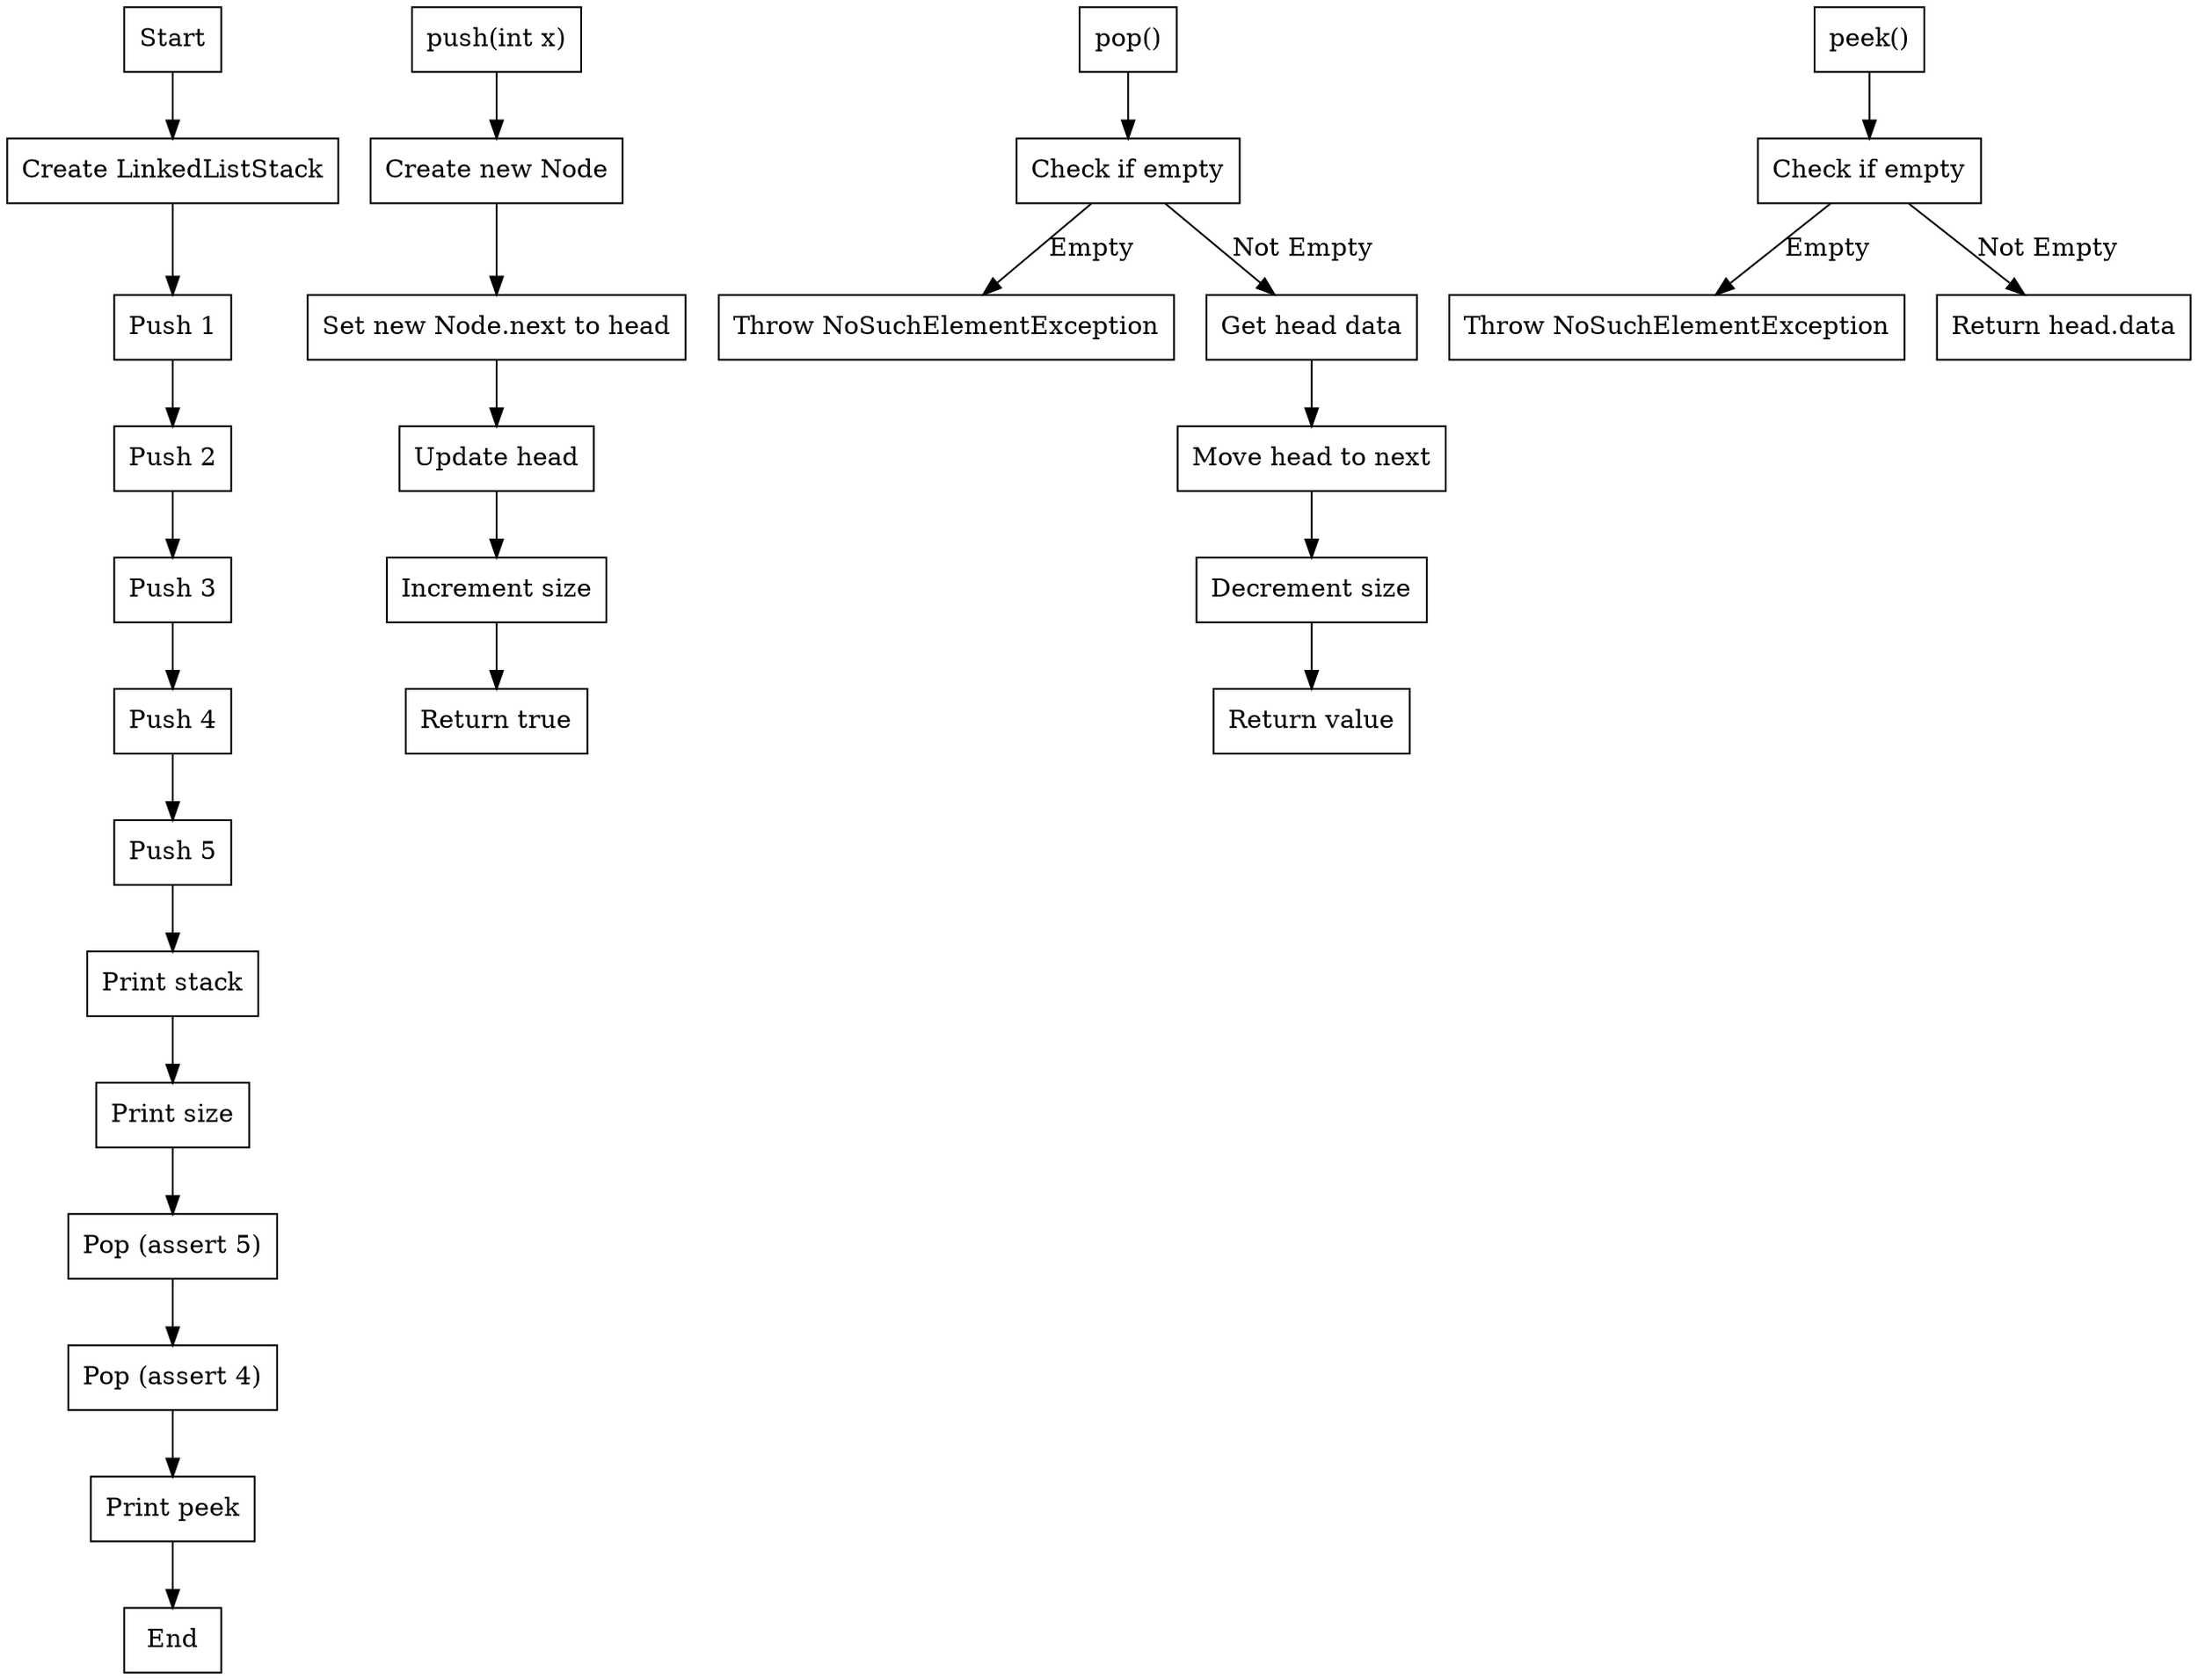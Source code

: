 digraph StackOfLinkedList {
    node [shape=box];
    
    // Main method
    start [label="Start"];
    create_stack [label="Create LinkedListStack"];
    push_1 [label="Push 1"];
    push_2 [label="Push 2"];
    push_3 [label="Push 3"];
    push_4 [label="Push 4"];
    push_5 [label="Push 5"];
    print_stack [label="Print stack"];
    print_size [label="Print size"];
    pop_5 [label="Pop (assert 5)"];
    pop_4 [label="Pop (assert 4)"];
    print_peek [label="Print peek"];
    end [label="End"];

    // Push method
    push_start [label="push(int x)"];
    create_node [label="Create new Node"];
    set_next [label="Set new Node.next to head"];
    update_head [label="Update head"];
    increment_size [label="Increment size"];
    push_return [label="Return true"];

    // Pop method
    pop_start [label="pop()"];
    pop_check_empty [label="Check if empty"];
    pop_throw_exception [label="Throw NoSuchElementException"];
    pop_get_head [label="Get head data"];
    pop_update_head [label="Move head to next"];
    pop_decrement_size [label="Decrement size"];
    pop_return [label="Return value"];

    // Peek method
    peek_start [label="peek()"];
    peek_check_empty [label="Check if empty"];
    peek_throw_exception [label="Throw NoSuchElementException"];
    peek_return [label="Return head.data"];

    // Main flow
    start -> create_stack;
    create_stack -> push_1 -> push_2 -> push_3 -> push_4 -> push_5;
    push_5 -> print_stack -> print_size;
    print_size -> pop_5 -> pop_4 -> print_peek -> end;

    // Push method flow
    push_start -> create_node -> set_next -> update_head -> increment_size -> push_return;

    // Pop method flow
    pop_start -> pop_check_empty;
    pop_check_empty -> pop_throw_exception [label="Empty"];
    pop_check_empty -> pop_get_head [label="Not Empty"];
    pop_get_head -> pop_update_head -> pop_decrement_size -> pop_return;

    // Peek method flow
    peek_start -> peek_check_empty;
    peek_check_empty -> peek_throw_exception [label="Empty"];
    peek_check_empty -> peek_return [label="Not Empty"];
}